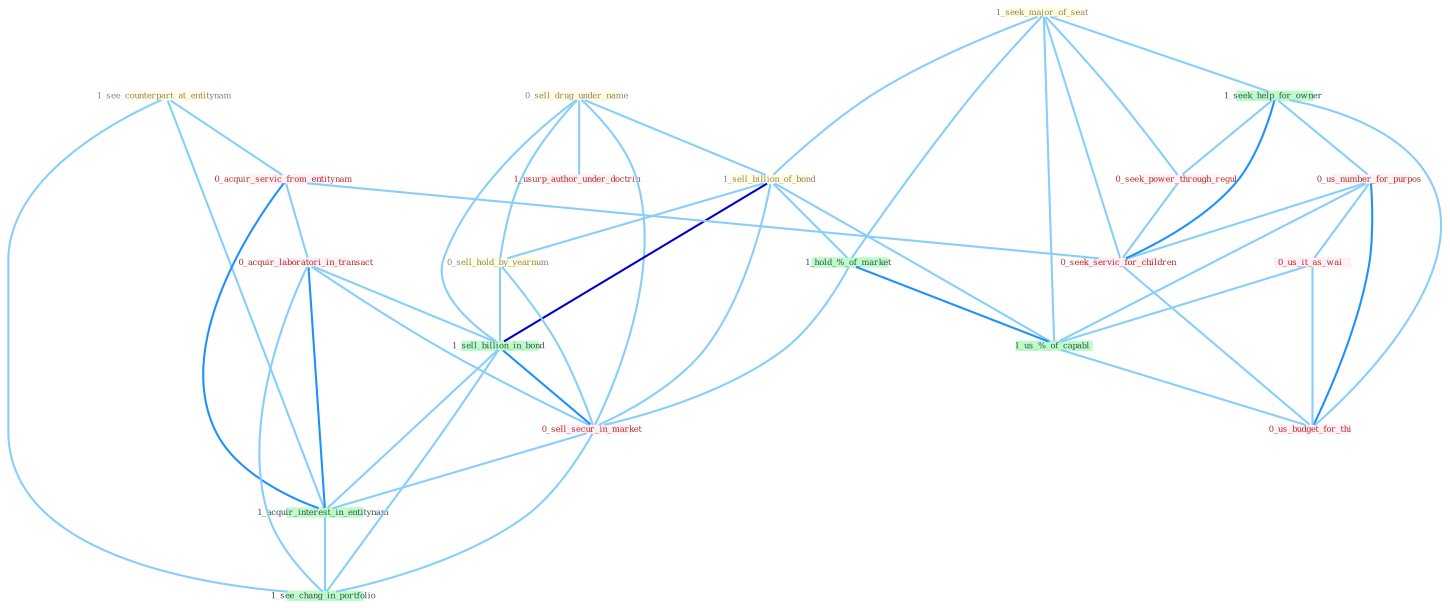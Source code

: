Graph G{ 
    node
    [shape=polygon,style=filled,width=.5,height=.06,color="#BDFCC9",fixedsize=true,fontsize=4,
    fontcolor="#2f4f4f"];
    {node
    [color="#ffffe0", fontcolor="#8b7d6b"] "1_see_counterpart_at_entitynam " "1_seek_major_of_seat " "0_sell_drug_under_name " "1_sell_billion_of_bond " "0_sell_hold_by_yearnum "}
{node [color="#fff0f5", fontcolor="#b22222"] "0_acquir_servic_from_entitynam " "0_seek_power_through_regul " "0_us_number_for_purpos " "0_acquir_laboratori_in_transact " "0_us_it_as_wai " "1_usurp_author_under_doctrin " "0_sell_secur_in_market " "0_seek_servic_for_children " "0_us_budget_for_thi "}
edge [color="#B0E2FF"];

	"1_see_counterpart_at_entitynam " -- "0_acquir_servic_from_entitynam " [w="1", color="#87cefa" ];
	"1_see_counterpart_at_entitynam " -- "1_acquir_interest_in_entitynam " [w="1", color="#87cefa" ];
	"1_see_counterpart_at_entitynam " -- "1_see_chang_in_portfolio " [w="1", color="#87cefa" ];
	"1_seek_major_of_seat " -- "1_sell_billion_of_bond " [w="1", color="#87cefa" ];
	"1_seek_major_of_seat " -- "1_seek_help_for_owner " [w="1", color="#87cefa" ];
	"1_seek_major_of_seat " -- "1_hold_%_of_market " [w="1", color="#87cefa" ];
	"1_seek_major_of_seat " -- "0_seek_power_through_regul " [w="1", color="#87cefa" ];
	"1_seek_major_of_seat " -- "1_us_%_of_capabl " [w="1", color="#87cefa" ];
	"1_seek_major_of_seat " -- "0_seek_servic_for_children " [w="1", color="#87cefa" ];
	"0_sell_drug_under_name " -- "1_sell_billion_of_bond " [w="1", color="#87cefa" ];
	"0_sell_drug_under_name " -- "0_sell_hold_by_yearnum " [w="1", color="#87cefa" ];
	"0_sell_drug_under_name " -- "1_sell_billion_in_bond " [w="1", color="#87cefa" ];
	"0_sell_drug_under_name " -- "1_usurp_author_under_doctrin " [w="1", color="#87cefa" ];
	"0_sell_drug_under_name " -- "0_sell_secur_in_market " [w="1", color="#87cefa" ];
	"1_sell_billion_of_bond " -- "0_sell_hold_by_yearnum " [w="1", color="#87cefa" ];
	"1_sell_billion_of_bond " -- "1_hold_%_of_market " [w="1", color="#87cefa" ];
	"1_sell_billion_of_bond " -- "1_sell_billion_in_bond " [w="3", color="#0000cd" , len=0.6];
	"1_sell_billion_of_bond " -- "1_us_%_of_capabl " [w="1", color="#87cefa" ];
	"1_sell_billion_of_bond " -- "0_sell_secur_in_market " [w="1", color="#87cefa" ];
	"0_sell_hold_by_yearnum " -- "1_sell_billion_in_bond " [w="1", color="#87cefa" ];
	"0_sell_hold_by_yearnum " -- "0_sell_secur_in_market " [w="1", color="#87cefa" ];
	"1_seek_help_for_owner " -- "0_seek_power_through_regul " [w="1", color="#87cefa" ];
	"1_seek_help_for_owner " -- "0_us_number_for_purpos " [w="1", color="#87cefa" ];
	"1_seek_help_for_owner " -- "0_seek_servic_for_children " [w="2", color="#1e90ff" , len=0.8];
	"1_seek_help_for_owner " -- "0_us_budget_for_thi " [w="1", color="#87cefa" ];
	"0_acquir_servic_from_entitynam " -- "0_acquir_laboratori_in_transact " [w="1", color="#87cefa" ];
	"0_acquir_servic_from_entitynam " -- "1_acquir_interest_in_entitynam " [w="2", color="#1e90ff" , len=0.8];
	"0_acquir_servic_from_entitynam " -- "0_seek_servic_for_children " [w="1", color="#87cefa" ];
	"1_hold_%_of_market " -- "1_us_%_of_capabl " [w="2", color="#1e90ff" , len=0.8];
	"1_hold_%_of_market " -- "0_sell_secur_in_market " [w="1", color="#87cefa" ];
	"0_seek_power_through_regul " -- "0_seek_servic_for_children " [w="1", color="#87cefa" ];
	"0_us_number_for_purpos " -- "0_us_it_as_wai " [w="1", color="#87cefa" ];
	"0_us_number_for_purpos " -- "1_us_%_of_capabl " [w="1", color="#87cefa" ];
	"0_us_number_for_purpos " -- "0_seek_servic_for_children " [w="1", color="#87cefa" ];
	"0_us_number_for_purpos " -- "0_us_budget_for_thi " [w="2", color="#1e90ff" , len=0.8];
	"0_acquir_laboratori_in_transact " -- "1_sell_billion_in_bond " [w="1", color="#87cefa" ];
	"0_acquir_laboratori_in_transact " -- "0_sell_secur_in_market " [w="1", color="#87cefa" ];
	"0_acquir_laboratori_in_transact " -- "1_acquir_interest_in_entitynam " [w="2", color="#1e90ff" , len=0.8];
	"0_acquir_laboratori_in_transact " -- "1_see_chang_in_portfolio " [w="1", color="#87cefa" ];
	"1_sell_billion_in_bond " -- "0_sell_secur_in_market " [w="2", color="#1e90ff" , len=0.8];
	"1_sell_billion_in_bond " -- "1_acquir_interest_in_entitynam " [w="1", color="#87cefa" ];
	"1_sell_billion_in_bond " -- "1_see_chang_in_portfolio " [w="1", color="#87cefa" ];
	"0_us_it_as_wai " -- "1_us_%_of_capabl " [w="1", color="#87cefa" ];
	"0_us_it_as_wai " -- "0_us_budget_for_thi " [w="1", color="#87cefa" ];
	"1_us_%_of_capabl " -- "0_us_budget_for_thi " [w="1", color="#87cefa" ];
	"0_sell_secur_in_market " -- "1_acquir_interest_in_entitynam " [w="1", color="#87cefa" ];
	"0_sell_secur_in_market " -- "1_see_chang_in_portfolio " [w="1", color="#87cefa" ];
	"1_acquir_interest_in_entitynam " -- "1_see_chang_in_portfolio " [w="1", color="#87cefa" ];
	"0_seek_servic_for_children " -- "0_us_budget_for_thi " [w="1", color="#87cefa" ];
}
